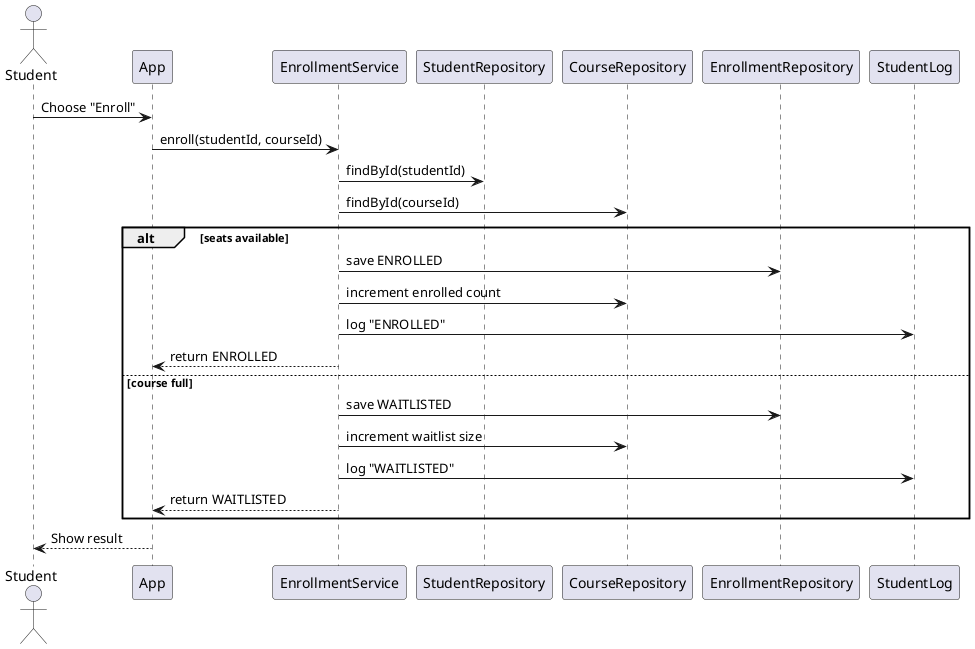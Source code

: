 @startuml
actor Student
Student -> App : Choose "Enroll"
App -> EnrollmentService : enroll(studentId, courseId)
EnrollmentService -> StudentRepository : findById(studentId)
EnrollmentService -> CourseRepository : findById(courseId)

alt seats available
  EnrollmentService -> EnrollmentRepository : save ENROLLED
  EnrollmentService -> CourseRepository : increment enrolled count
  EnrollmentService -> StudentLog : log "ENROLLED"
  EnrollmentService --> App : return ENROLLED
else course full
  EnrollmentService -> EnrollmentRepository : save WAITLISTED
  EnrollmentService -> CourseRepository : increment waitlist size
  EnrollmentService -> StudentLog : log "WAITLISTED"
  EnrollmentService --> App : return WAITLISTED
end

App --> Student : Show result
@enduml